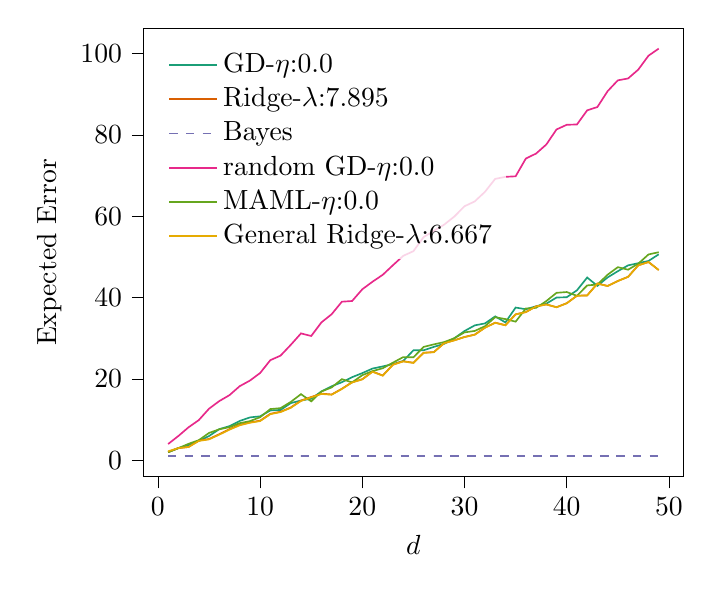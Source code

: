 % This file was created with tikzplotlib v0.10.1.
\begin{tikzpicture}

\definecolor{chocolate217952}{RGB}{217,95,2}
\definecolor{darkcyan27158119}{RGB}{27,158,119}
\definecolor{darkgray176}{RGB}{176,176,176}
\definecolor{deeppink23141138}{RGB}{231,41,138}
\definecolor{lightslategray117112179}{RGB}{117,112,179}
\definecolor{olivedrab10216630}{RGB}{102,166,30}
\definecolor{orange2301712}{RGB}{230,171,2}

\begin{axis}[
legend cell align={left},
legend style={
  fill opacity=0.8,
  draw opacity=1,
  text opacity=1,
  at={(0.03,0.97)},
  anchor=north west,
  draw=none
},
tick align=outside,
tick pos=left,
x grid style={darkgray176},
xlabel={\(\displaystyle d\)},
xmin=-1.4, xmax=51.4,
xtick style={color=black},
y grid style={darkgray176},
ylabel={Expected Error},
ymin=-4.011, ymax=106.22,
ytick style={color=black}
]
\addplot [semithick, darkcyan27158119]
table {%
1 1.971
2 3.005
3 3.746
4 4.733
5 5.942
6 7.64
7 8.38
8 9.651
9 10.53
10 10.8
11 12.236
12 12.367
13 14.051
14 14.686
15 15.12
16 16.914
17 18.188
18 19.183
19 20.423
20 21.429
21 22.545
22 23.073
23 23.644
24 24.419
25 27.024
26 27.04
27 27.873
28 28.6
29 29.988
30 31.77
31 33.16
32 33.642
33 35.37
34 33.882
35 37.542
36 37.121
37 37.856
38 38.498
39 40.006
40 40.079
41 41.782
42 44.927
43 42.864
44 44.953
45 46.479
46 47.909
47 48.446
48 49.002
49 50.624
};
\addlegendentry{GD-$\eta$:0.0}
\addplot [semithick, chocolate217952]
table {%
1 1.988
2 2.967
3 3.267
4 4.849
5 5.219
6 6.399
7 7.644
8 8.715
9 9.318
10 9.719
11 11.421
12 11.927
13 12.971
14 14.667
15 15.545
16 16.373
17 16.17
18 17.577
19 19.177
20 19.93
21 21.805
22 20.836
23 23.521
24 24.342
25 23.968
26 26.432
27 26.596
28 28.798
29 29.498
30 30.312
31 30.891
32 32.598
33 33.824
34 33.204
35 35.875
36 36.44
37 37.827
38 38.32
39 37.628
40 38.607
41 40.455
42 40.526
43 43.451
44 42.846
45 44.074
46 45.099
47 47.931
48 48.744
49 46.771
};
\addlegendentry{Ridge-$\lambda$:7.895}
\addplot [semithick, lightslategray117112179, dashed]
table {%
1 1.0
2 1.0
3 1.0
4 1.0
5 1.0
6 1.0
7 1.0
8 1.0
9 1.0
10 1.0
11 1.0
12 1.0
13 1.0
14 1.0
15 1.0
16 1.0
17 1.0
18 1.0
19 1.0
20 1.0
21 1.0
22 1.0
23 1.0
24 1.0
25 1.0
26 1.0
27 1.0
28 1.0
29 1.0
30 1.0
31 1.0
32 1.0
33 1.0
34 1.0
35 1.0
36 1.0
37 1.0
38 1.0
39 1.0
40 1.0
41 1.0
42 1.0
43 1.0
44 1.0
45 1.0
46 1.0
47 1.0
48 1.0
49 1.0
};
\addlegendentry{Bayes}
\addplot [semithick, deeppink23141138]
table {%
1 3.986
2 5.956
3 8.103
4 9.865
5 12.663
6 14.537
7 16.0
8 18.202
9 19.581
10 21.445
11 24.603
12 25.72
13 28.372
14 31.184
15 30.547
16 33.896
17 35.903
18 38.978
19 39.153
20 42.039
21 43.896
22 45.595
23 47.96
24 50.255
25 51.405
26 54.869
27 56.402
28 57.914
29 59.912
30 62.453
31 63.639
32 65.994
33 69.181
34 69.677
35 69.815
36 74.182
37 75.404
38 77.622
39 81.329
40 82.476
41 82.556
42 86.036
43 86.847
44 90.741
45 93.407
46 93.863
47 96.046
48 99.468
49 101.209
};
\addlegendentry{random GD-$\eta$:0.0}
\addplot [semithick, olivedrab10216630]
table {%
1 1.981
2 2.963
3 4.04
4 4.929
5 6.709
6 7.601
7 8.135
8 9.113
9 9.616
10 10.573
11 12.58
12 12.811
13 14.341
14 16.25
15 14.474
16 16.895
17 17.903
18 19.934
19 19.141
20 20.92
21 21.909
22 22.623
23 24.002
24 25.356
25 25.312
26 27.862
27 28.492
28 29.046
29 30.007
30 31.438
31 31.789
32 32.956
33 35.168
34 34.708
35 34.074
36 37.307
37 37.465
38 39.135
39 41.164
40 41.357
41 40.426
42 42.982
43 43.195
44 45.616
45 47.471
46 46.846
47 48.329
48 50.6
49 51.15
};
\addlegendentry{MAML-$\eta$:0.0}
\addplot [semithick, orange2301712]
table {%
1 2.202
2 2.99
3 3.256
4 4.742
5 5.13
6 6.282
7 7.516
8 8.584
9 9.21
10 9.626
11 11.323
12 11.838
13 12.887
14 14.58
15 15.466
16 16.301
17 16.11
18 17.518
19 19.123
20 19.876
21 21.75
22 20.793
23 23.475
24 24.297
25 23.926
26 26.396
27 26.556
28 28.762
29 29.464
30 30.279
31 30.861
32 32.568
33 33.797
34 33.175
35 35.85
36 36.415
37 37.806
38 38.299
39 37.608
40 38.587
41 40.438
42 40.508
43 43.43
44 42.831
45 44.057
46 45.084
47 47.914
48 48.727
49 46.759
};
\addlegendentry{General Ridge-$\lambda$:6.667}
\end{axis}

\end{tikzpicture}
